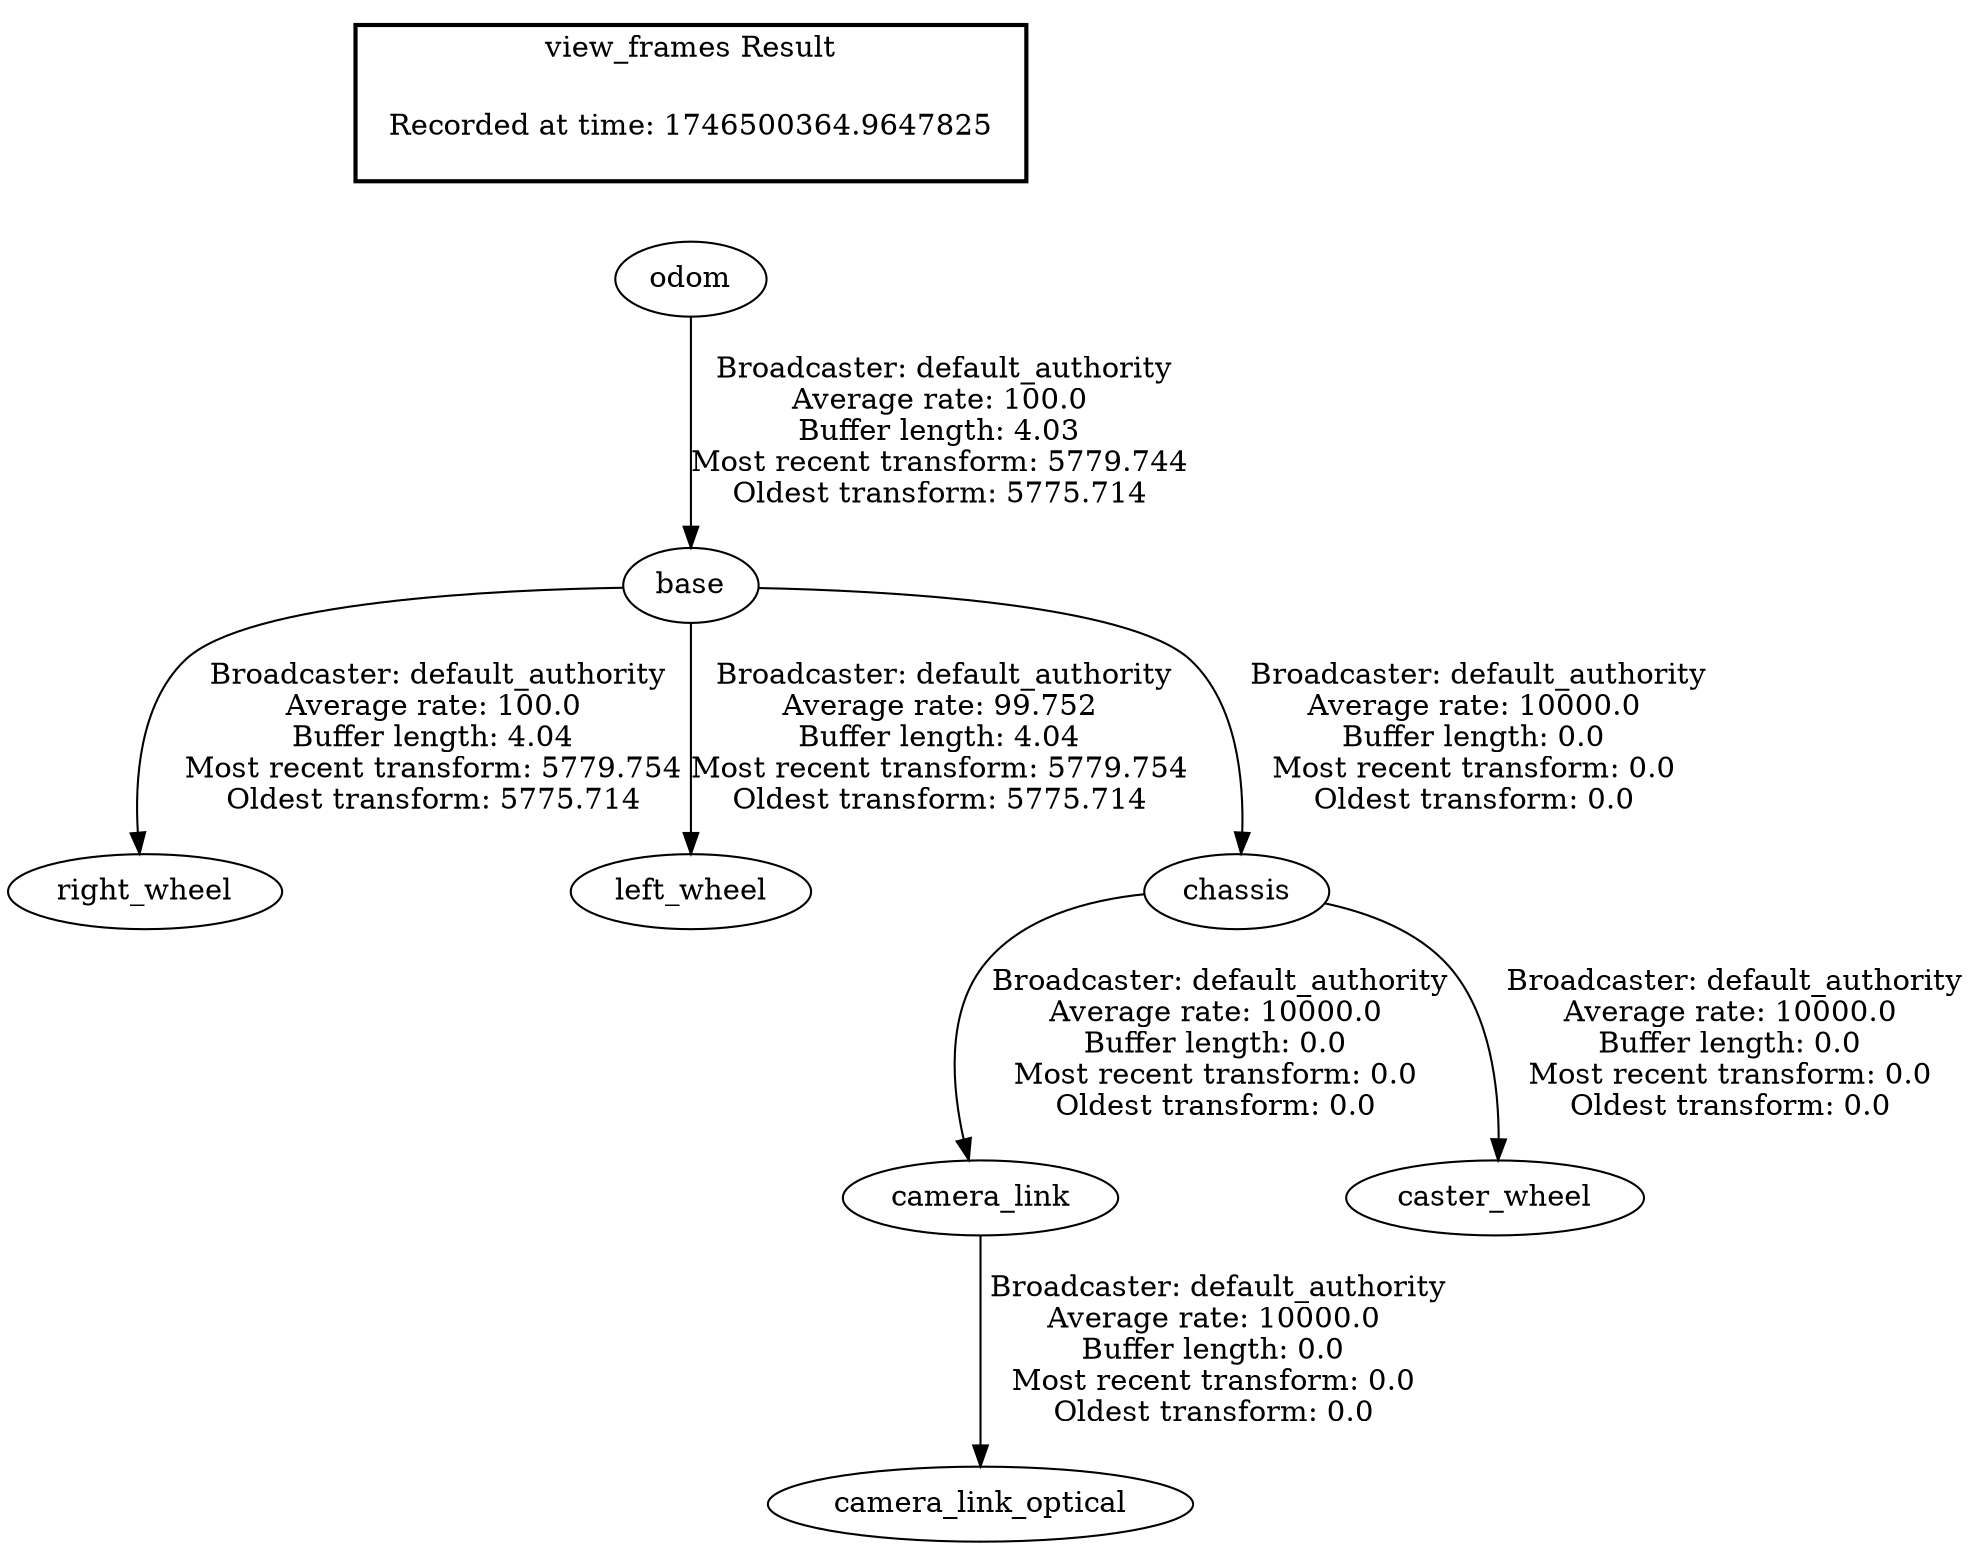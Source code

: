 digraph G {
"base" -> "right_wheel"[label=" Broadcaster: default_authority\nAverage rate: 100.0\nBuffer length: 4.04\nMost recent transform: 5779.754\nOldest transform: 5775.714\n"];
"odom" -> "base"[label=" Broadcaster: default_authority\nAverage rate: 100.0\nBuffer length: 4.03\nMost recent transform: 5779.744\nOldest transform: 5775.714\n"];
"base" -> "left_wheel"[label=" Broadcaster: default_authority\nAverage rate: 99.752\nBuffer length: 4.04\nMost recent transform: 5779.754\nOldest transform: 5775.714\n"];
"chassis" -> "camera_link"[label=" Broadcaster: default_authority\nAverage rate: 10000.0\nBuffer length: 0.0\nMost recent transform: 0.0\nOldest transform: 0.0\n"];
"base" -> "chassis"[label=" Broadcaster: default_authority\nAverage rate: 10000.0\nBuffer length: 0.0\nMost recent transform: 0.0\nOldest transform: 0.0\n"];
"camera_link" -> "camera_link_optical"[label=" Broadcaster: default_authority\nAverage rate: 10000.0\nBuffer length: 0.0\nMost recent transform: 0.0\nOldest transform: 0.0\n"];
"chassis" -> "caster_wheel"[label=" Broadcaster: default_authority\nAverage rate: 10000.0\nBuffer length: 0.0\nMost recent transform: 0.0\nOldest transform: 0.0\n"];
edge [style=invis];
 subgraph cluster_legend { style=bold; color=black; label ="view_frames Result";
"Recorded at time: 1746500364.9647825"[ shape=plaintext ] ;
}->"odom";
}